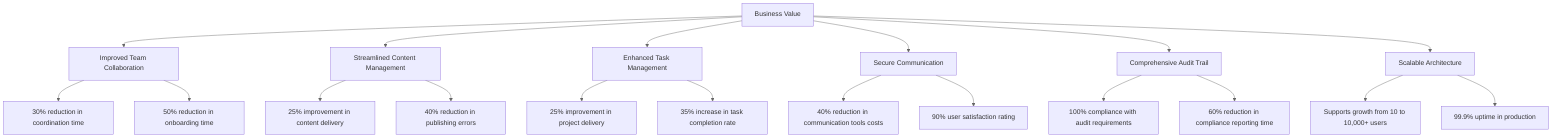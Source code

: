 %%{init: {'theme': 'default', 'themeVariables': { 'primaryColor': '#f5f5f5', 'primaryTextColor': '#333333', 'primaryBorderColor': '#cccccc', 'lineColor': '#666666', 'secondaryColor': '#f0f0f0', 'tertiaryColor': '#ffffff' }}}%%
graph TD
    A[Business Value] --> B[Improved Team Collaboration]
    A --> C[Streamlined Content Management]
    A --> D[Enhanced Task Management]
    A --> E[Secure Communication]
    A --> F[Comprehensive Audit Trail]
    A --> G[Scalable Architecture]

    B --> B1[30% reduction in coordination time]
    B --> B2[50% reduction in onboarding time]
    
    C --> C1[25% improvement in content delivery]
    C --> C2[40% reduction in publishing errors]
    
    D --> D1[25% improvement in project delivery]
    D --> D2[35% increase in task completion rate]
    
    E --> E1[40% reduction in communication tools costs]
    E --> E2[90% user satisfaction rating]
    
    F --> F1[100% compliance with audit requirements]
    F --> F2[60% reduction in compliance reporting time]
    
    G --> G1[Supports growth from 10 to 10,000+ users]
    G --> G2[99.9% uptime in production]